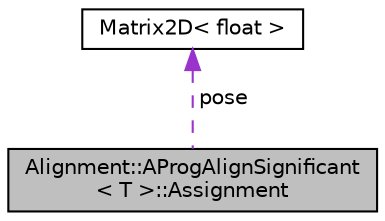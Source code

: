 digraph "Alignment::AProgAlignSignificant&lt; T &gt;::Assignment"
{
  edge [fontname="Helvetica",fontsize="10",labelfontname="Helvetica",labelfontsize="10"];
  node [fontname="Helvetica",fontsize="10",shape=record];
  Node1 [label="Alignment::AProgAlignSignificant\l\< T \>::Assignment",height=0.2,width=0.4,color="black", fillcolor="grey75", style="filled", fontcolor="black"];
  Node2 -> Node1 [dir="back",color="darkorchid3",fontsize="10",style="dashed",label=" pose" ,fontname="Helvetica"];
  Node2 [label="Matrix2D\< float \>",height=0.2,width=0.4,color="black", fillcolor="white", style="filled",URL="$classMatrix2D.html"];
}
